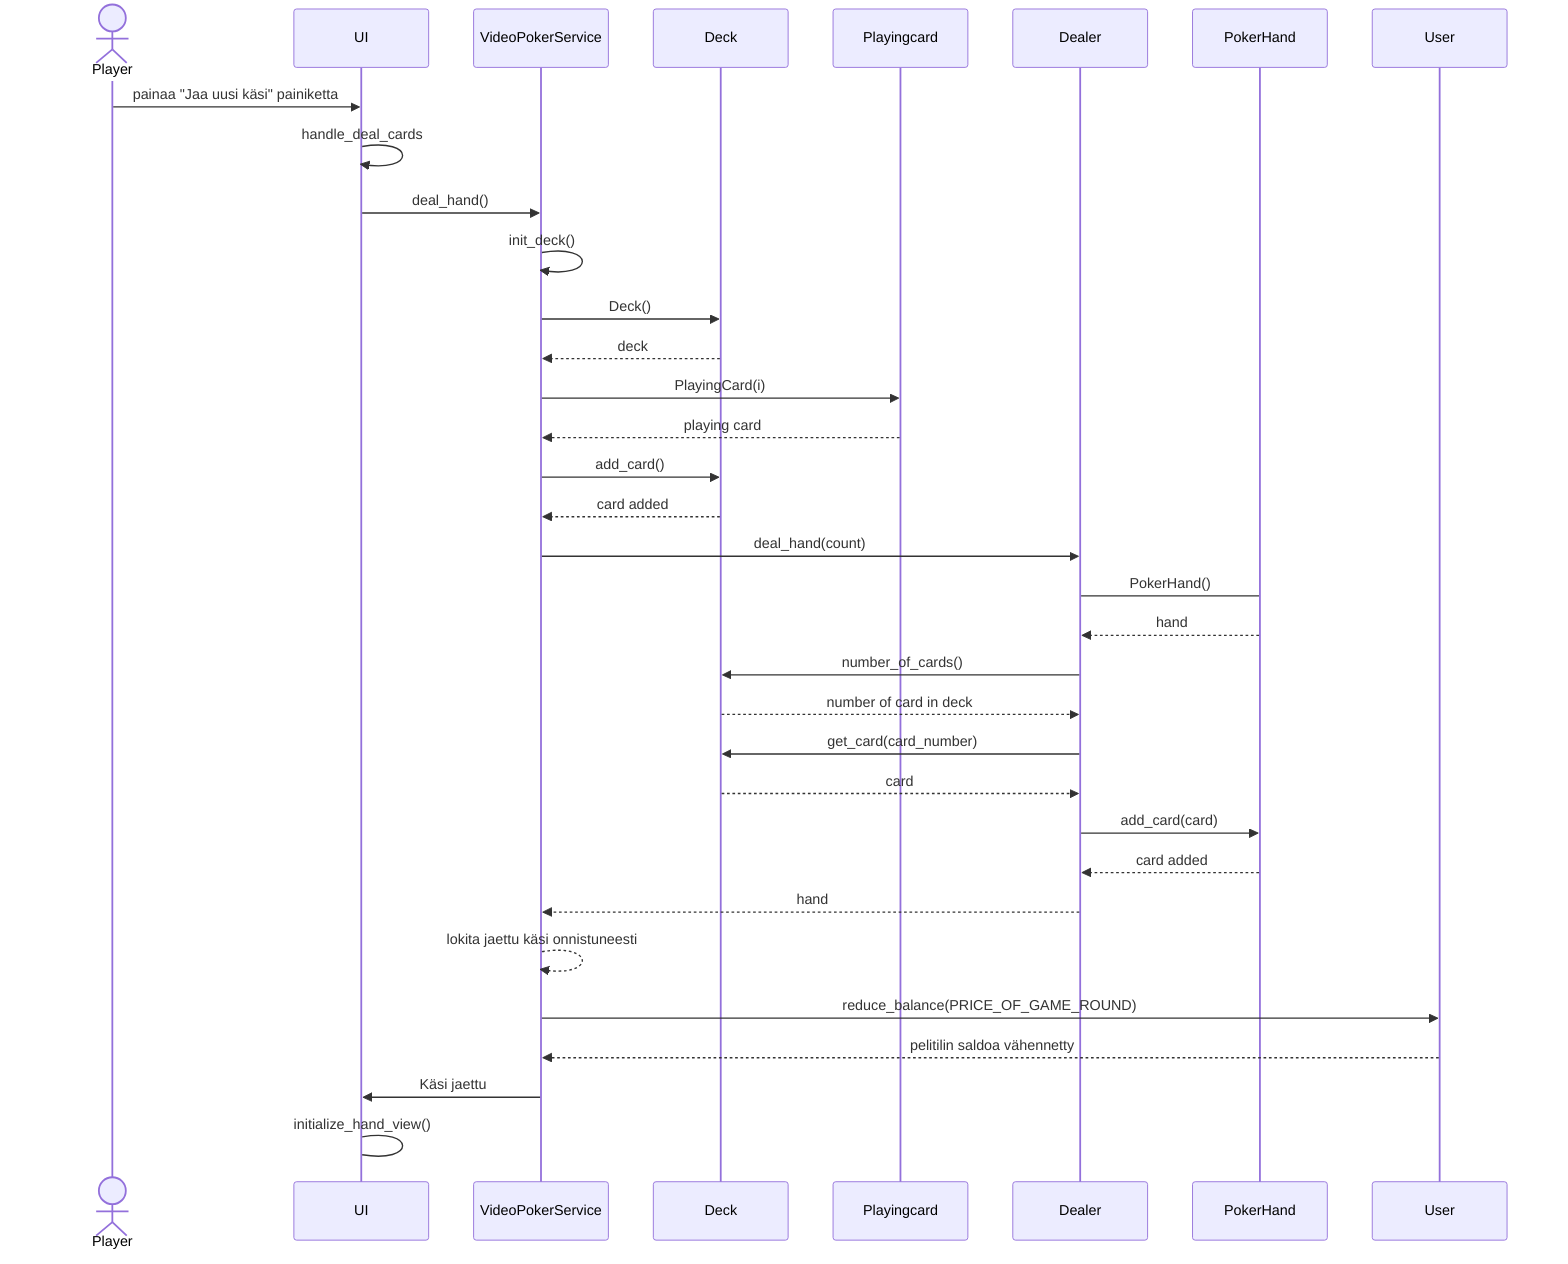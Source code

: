 sequenceDiagram
  actor Player
  participant UI
  participant VideoPokerService
  participant Deck
  participant Playingcard
  Player->>UI: painaa "Jaa uusi käsi" painiketta
  UI->>UI:handle_deal_cards
  UI->>VideoPokerService: deal_hand()
  VideoPokerService->>VideoPokerService: init_deck()
  VideoPokerService->>Deck: Deck()
  Deck-->>VideoPokerService: deck
  VideoPokerService->>Playingcard: PlayingCard(i)
  Playingcard-->>VideoPokerService: playing card
  VideoPokerService->>Deck: add_card()
  Deck-->>VideoPokerService: card added
  VideoPokerService->>Dealer: deal_hand(count)
  Dealer->PokerHand:PokerHand()
  PokerHand-->>Dealer:hand
  Dealer->>Deck: number_of_cards()
  Deck-->>Dealer: number of card in deck
  Dealer->>Deck: get_card(card_number)
  Deck-->> Dealer: card
  Dealer->>PokerHand: add_card(card)
  PokerHand-->> Dealer: card added
  Dealer-->>VideoPokerService: hand
  VideoPokerService -->>VideoPokerService: lokita jaettu käsi onnistuneesti
  VideoPokerService ->> User: reduce_balance(PRICE_OF_GAME_ROUND)
  User-->>VideoPokerService: pelitilin saldoa vähennetty
  VideoPokerService->>UI: Käsi jaettu 
  UI->UI: initialize_hand_view()